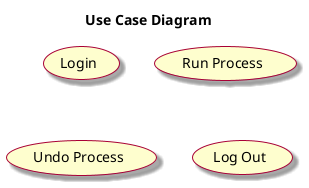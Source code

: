 @startuml Use Cases - Use Case Diagram

skin rose

title Use Case Diagram 


(Login)
(Run Process) as (Proc1)
usecase (Undo Process)
usecase (Log Out) as UC4

@enduml